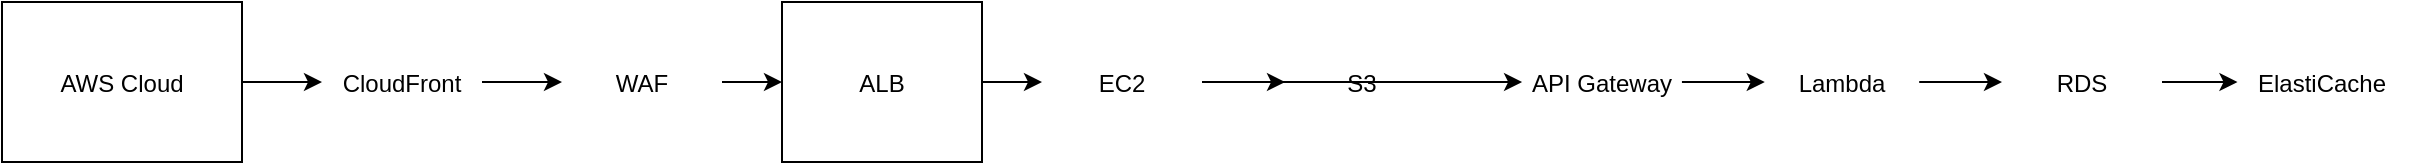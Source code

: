<?xml version="1.0" encoding="UTF-8"?>
<mxGraphModel dx="1472" dy="913" grid="1" gridSize="10" guides="1" tooltips="1" connect="1" arrows="1" fold="1" page="1" pageScale="1" pageWidth="827" pageHeight="1169" math="0" shadow="0">
  <root>
    <mxCell id="0" />
    <mxCell id="1" parent="0" />
    
    <!-- AWS Services -->
    <mxCell id="2" value="AWS Cloud" style="shape=mxgraph.aws4.cloud;" vertex="1" parent="1">
      <mxGeometry x="50" y="30" width="120" height="80" as="geometry" />
    </mxCell>
    
    <mxCell id="3" value="CloudFront" style="shape=mxgraph.aws4.cloudfront;" vertex="1" parent="1">
      <mxGeometry x="200" y="30" width="100" height="80" as="geometry" />
    </mxCell>
    
    <mxCell id="4" value="WAF" style="shape=mxgraph.aws4.waf;" vertex="1" parent="1">
      <mxGeometry x="320" y="30" width="100" height="80" as="geometry" />
    </mxCell>
    
    <mxCell id="5" value="ALB" style="shape=mxgraph.aws4.alb;" vertex="1" parent="1">
      <mxGeometry x="440" y="30" width="100" height="80" as="geometry" />
    </mxCell>
    
    <mxCell id="6" value="EC2" style="shape=mxgraph.aws4.ec2;" vertex="1" parent="1">
      <mxGeometry x="560" y="30" width="100" height="80" as="geometry" />
    </mxCell>
    
    <mxCell id="7" value="S3" style="shape=mxgraph.aws4.s3;" vertex="1" parent="1">
      <mxGeometry x="680" y="30" width="100" height="80" as="geometry" />
    </mxCell>
    
    <mxCell id="8" value="API Gateway" style="shape=mxgraph.aws4.api_gateway;" vertex="1" parent="1">
      <mxGeometry x="800" y="30" width="100" height="80" as="geometry" />
    </mxCell>
    
    <mxCell id="9" value="Lambda" style="shape=mxgraph.aws4.lambda;" vertex="1" parent="1">
      <mxGeometry x="920" y="30" width="100" height="80" as="geometry" />
    </mxCell>
    
    <mxCell id="10" value="RDS" style="shape=mxgraph.aws4.rds;" vertex="1" parent="1">
      <mxGeometry x="1040" y="30" width="100" height="80" as="geometry" />
    </mxCell>
    
    <mxCell id="11" value="ElastiCache" style="shape=mxgraph.aws4.elasticache;" vertex="1" parent="1">
      <mxGeometry x="1160" y="30" width="100" height="80" as="geometry" />
    </mxCell>
    
    <!-- Connections -->
    <mxCell id="12" edge="1" parent="1" source="2" target="3">
      <mxGeometry relative="1" as="geometry" />
    </mxCell>
    <mxCell id="13" edge="1" parent="1" source="3" target="4">
      <mxGeometry relative="1" as="geometry" />
    </mxCell>
    <mxCell id="14" edge="1" parent="1" source="4" target="5">
      <mxGeometry relative="1" as="geometry" />
    </mxCell>
    <mxCell id="15" edge="1" parent="1" source="5" target="6">
      <mxGeometry relative="1" as="geometry" />
    </mxCell>
    <mxCell id="16" edge="1" parent="1" source="6" target="7">
      <mxGeometry relative="1" as="geometry" />
    </mxCell>
    <mxCell id="17" edge="1" parent="1" source="6" target="8">
      <mxGeometry relative="1" as="geometry" />
    </mxCell>
    <mxCell id="18" edge="1" parent="1" source="8" target="9">
      <mxGeometry relative="1" as="geometry" />
    </mxCell>
    <mxCell id="19" edge="1" parent="1" source="9" target="10">
      <mxGeometry relative="1" as="geometry" />
    </mxCell>
    <mxCell id="20" edge="1" parent="1" source="10" target="11">
      <mxGeometry relative="1" as="geometry" />
    </mxCell>
  </root>
</mxGraphModel>
